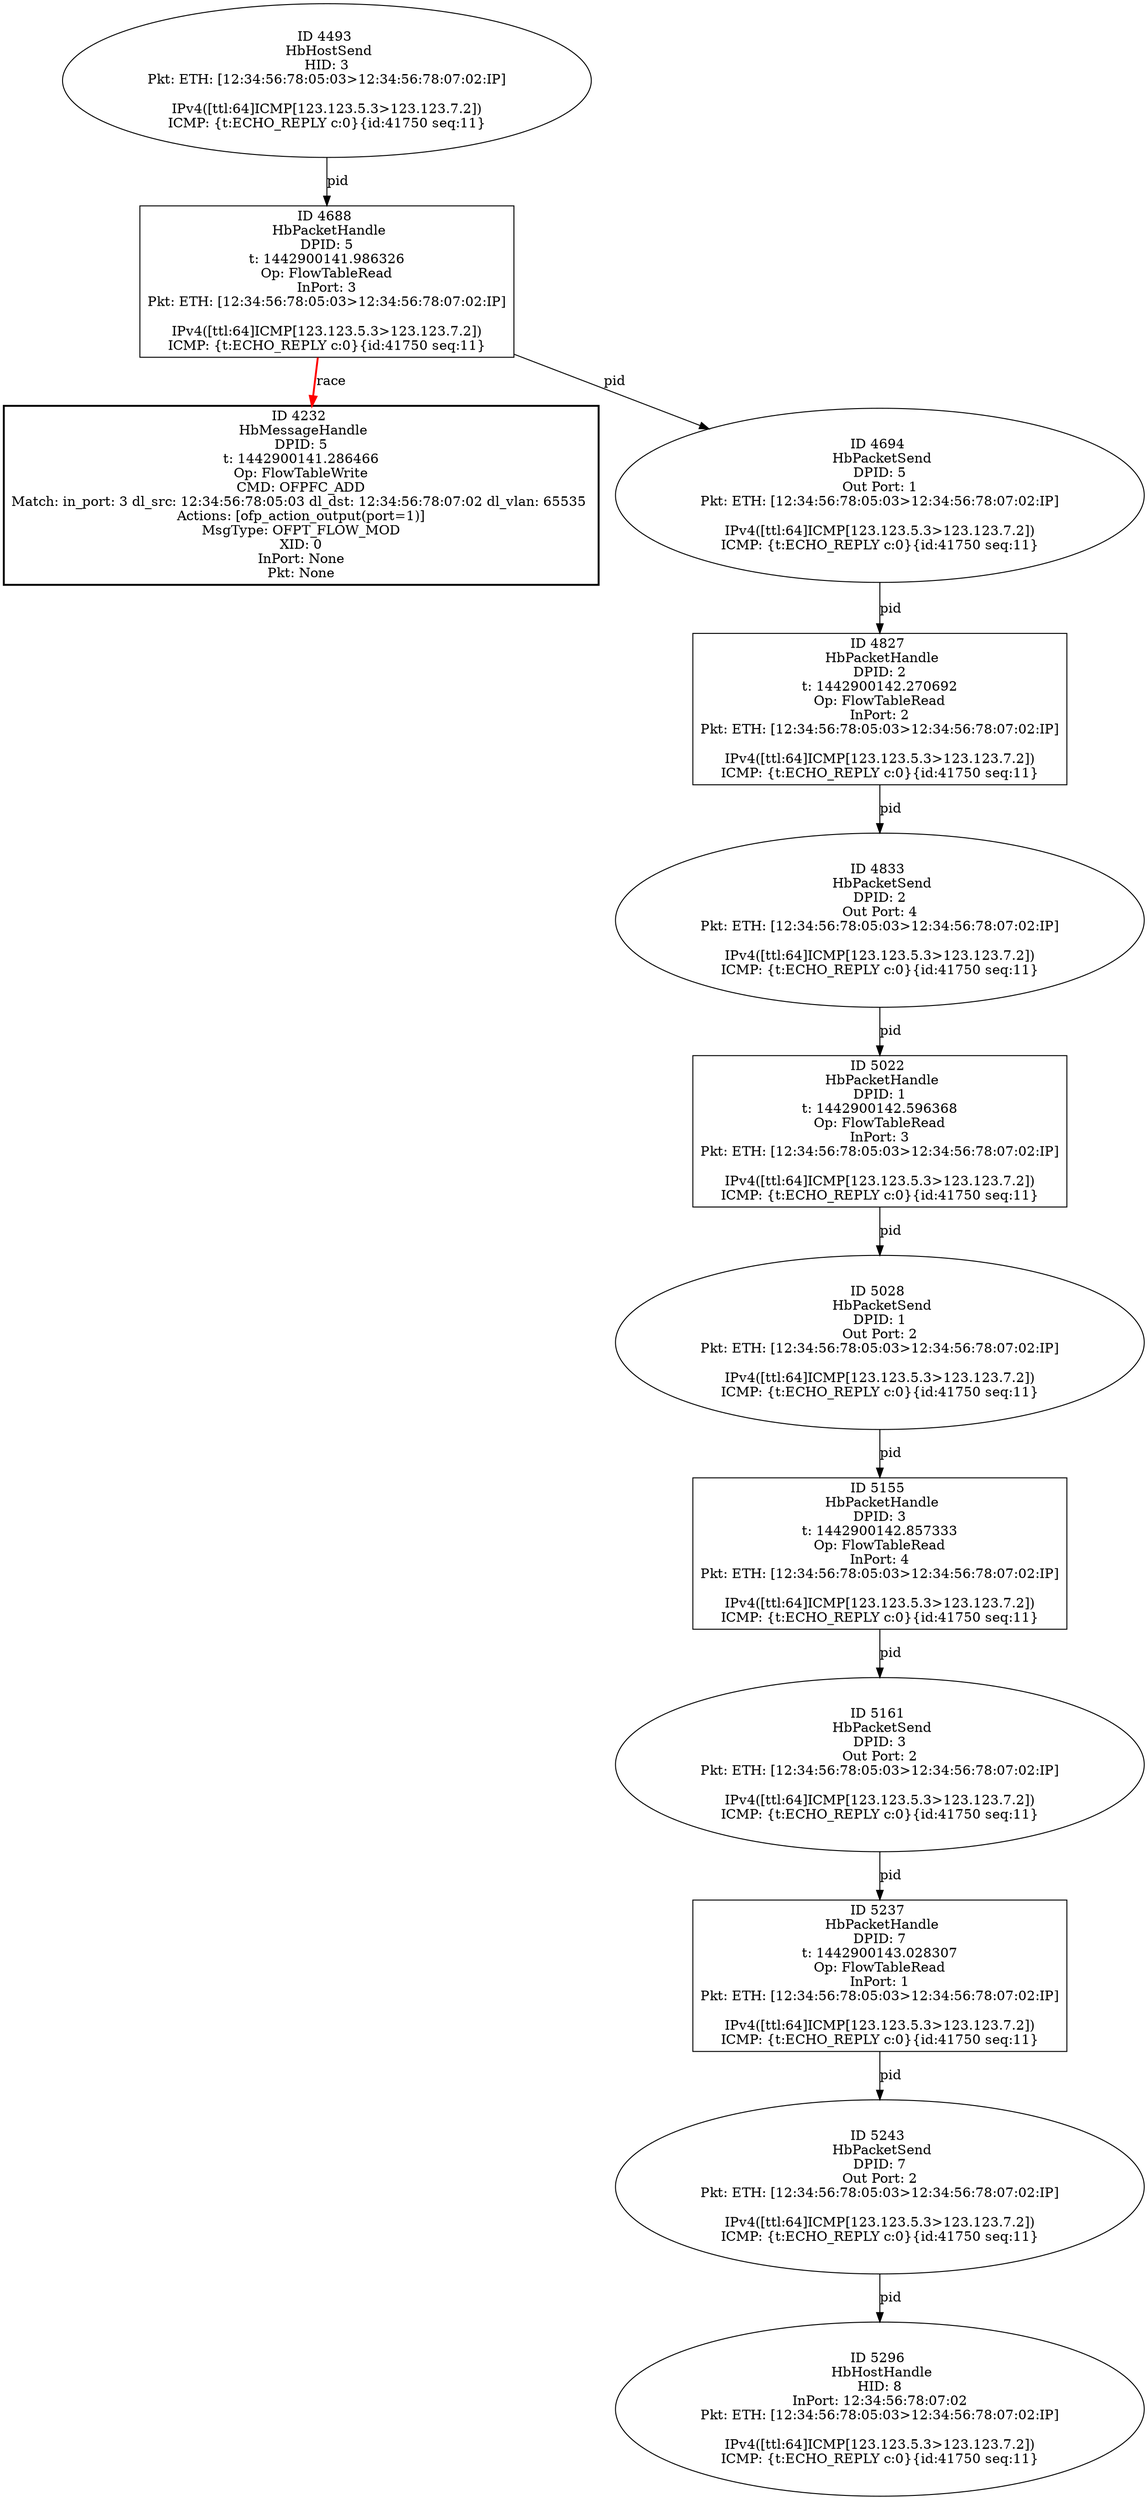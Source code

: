 strict digraph G {
4833 [shape=oval, event=<hb_events.HbPacketSend object at 0x108aab650>, label="ID 4833 
 HbPacketSend
DPID: 2
Out Port: 4
Pkt: ETH: [12:34:56:78:05:03>12:34:56:78:07:02:IP]

IPv4([ttl:64]ICMP[123.123.5.3>123.123.7.2])
ICMP: {t:ECHO_REPLY c:0}{id:41750 seq:11}"];
5155 [shape=box, event=<hb_events.HbPacketHandle object at 0x108d107d0>, label="ID 5155 
 HbPacketHandle
DPID: 3
t: 1442900142.857333
Op: FlowTableRead
InPort: 4
Pkt: ETH: [12:34:56:78:05:03>12:34:56:78:07:02:IP]

IPv4([ttl:64]ICMP[123.123.5.3>123.123.7.2])
ICMP: {t:ECHO_REPLY c:0}{id:41750 seq:11}"];
5028 [shape=oval, event=<hb_events.HbPacketSend object at 0x108be5bd0>, label="ID 5028 
 HbPacketSend
DPID: 1
Out Port: 2
Pkt: ETH: [12:34:56:78:05:03>12:34:56:78:07:02:IP]

IPv4([ttl:64]ICMP[123.123.5.3>123.123.7.2])
ICMP: {t:ECHO_REPLY c:0}{id:41750 seq:11}"];
4232 [shape=box, style=bold, event=<hb_events.HbMessageHandle object at 0x108794750>, label="ID 4232 
 HbMessageHandle
DPID: 5
t: 1442900141.286466
Op: FlowTableWrite
CMD: OFPFC_ADD
Match: in_port: 3 dl_src: 12:34:56:78:05:03 dl_dst: 12:34:56:78:07:02 dl_vlan: 65535 
Actions: [ofp_action_output(port=1)]
MsgType: OFPT_FLOW_MOD
XID: 0
InPort: None
Pkt: None"];
5161 [shape=oval, event=<hb_events.HbPacketSend object at 0x108d1dcd0>, label="ID 5161 
 HbPacketSend
DPID: 3
Out Port: 2
Pkt: ETH: [12:34:56:78:05:03>12:34:56:78:07:02:IP]

IPv4([ttl:64]ICMP[123.123.5.3>123.123.7.2])
ICMP: {t:ECHO_REPLY c:0}{id:41750 seq:11}"];
4493 [shape=oval, event=<hb_events.HbHostSend object at 0x1088a4a10>, label="ID 4493 
 HbHostSend
HID: 3
Pkt: ETH: [12:34:56:78:05:03>12:34:56:78:07:02:IP]

IPv4([ttl:64]ICMP[123.123.5.3>123.123.7.2])
ICMP: {t:ECHO_REPLY c:0}{id:41750 seq:11}"];
5296 [shape=oval, event=<hb_events.HbHostHandle object at 0x108dd1990>, label="ID 5296 
 HbHostHandle
HID: 8
InPort: 12:34:56:78:07:02
Pkt: ETH: [12:34:56:78:05:03>12:34:56:78:07:02:IP]

IPv4([ttl:64]ICMP[123.123.5.3>123.123.7.2])
ICMP: {t:ECHO_REPLY c:0}{id:41750 seq:11}"];
5243 [shape=oval, event=<hb_events.HbPacketSend object at 0x108da0990>, label="ID 5243 
 HbPacketSend
DPID: 7
Out Port: 2
Pkt: ETH: [12:34:56:78:05:03>12:34:56:78:07:02:IP]

IPv4([ttl:64]ICMP[123.123.5.3>123.123.7.2])
ICMP: {t:ECHO_REPLY c:0}{id:41750 seq:11}"];
5237 [shape=box, event=<hb_events.HbPacketHandle object at 0x108d7ef90>, label="ID 5237 
 HbPacketHandle
DPID: 7
t: 1442900143.028307
Op: FlowTableRead
InPort: 1
Pkt: ETH: [12:34:56:78:05:03>12:34:56:78:07:02:IP]

IPv4([ttl:64]ICMP[123.123.5.3>123.123.7.2])
ICMP: {t:ECHO_REPLY c:0}{id:41750 seq:11}"];
4694 [shape=oval, event=<hb_events.HbPacketSend object at 0x1089c1cd0>, label="ID 4694 
 HbPacketSend
DPID: 5
Out Port: 1
Pkt: ETH: [12:34:56:78:05:03>12:34:56:78:07:02:IP]

IPv4([ttl:64]ICMP[123.123.5.3>123.123.7.2])
ICMP: {t:ECHO_REPLY c:0}{id:41750 seq:11}"];
4688 [shape=box, event=<hb_events.HbPacketHandle object at 0x1089bae50>, label="ID 4688 
 HbPacketHandle
DPID: 5
t: 1442900141.986326
Op: FlowTableRead
InPort: 3
Pkt: ETH: [12:34:56:78:05:03>12:34:56:78:07:02:IP]

IPv4([ttl:64]ICMP[123.123.5.3>123.123.7.2])
ICMP: {t:ECHO_REPLY c:0}{id:41750 seq:11}"];
4827 [shape=box, event=<hb_events.HbPacketHandle object at 0x108af8050>, label="ID 4827 
 HbPacketHandle
DPID: 2
t: 1442900142.270692
Op: FlowTableRead
InPort: 2
Pkt: ETH: [12:34:56:78:05:03>12:34:56:78:07:02:IP]

IPv4([ttl:64]ICMP[123.123.5.3>123.123.7.2])
ICMP: {t:ECHO_REPLY c:0}{id:41750 seq:11}"];
5022 [shape=box, event=<hb_events.HbPacketHandle object at 0x108be55d0>, label="ID 5022 
 HbPacketHandle
DPID: 1
t: 1442900142.596368
Op: FlowTableRead
InPort: 3
Pkt: ETH: [12:34:56:78:05:03>12:34:56:78:07:02:IP]

IPv4([ttl:64]ICMP[123.123.5.3>123.123.7.2])
ICMP: {t:ECHO_REPLY c:0}{id:41750 seq:11}"];
4833 -> 5022  [rel=pid, label=pid];
5155 -> 5161  [rel=pid, label=pid];
5028 -> 5155  [rel=pid, label=pid];
4827 -> 4833  [rel=pid, label=pid];
5161 -> 5237  [rel=pid, label=pid];
4493 -> 4688  [rel=pid, label=pid];
5237 -> 5243  [rel=pid, label=pid];
4694 -> 4827  [rel=pid, label=pid];
4688 -> 4232  [harmful=True, color=red, style=bold, rel=race, label=race];
4688 -> 4694  [rel=pid, label=pid];
5243 -> 5296  [rel=pid, label=pid];
5022 -> 5028  [rel=pid, label=pid];
}
